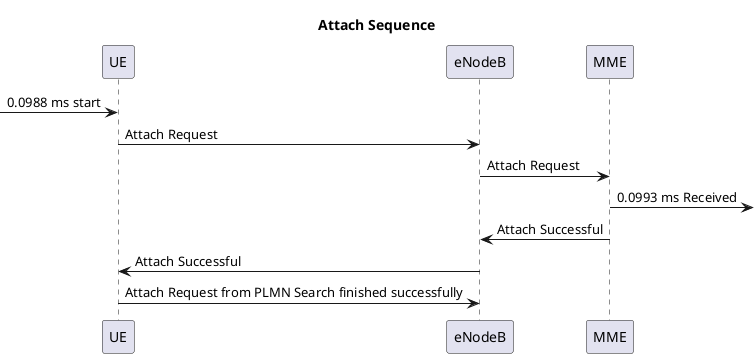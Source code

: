 @startuml
title Attach Sequence
[-> UE: 0.0988 ms start
UE -> eNodeB: Attach Request
eNodeB -> MME: Attach Request
MME ->]: 0.0993 ms Received
MME -> eNodeB: Attach Successful
eNodeB -> UE: Attach Successful
UE -> eNodeB:  Attach Request from PLMN Search finished successfully
@enduml

